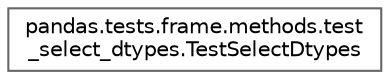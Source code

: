 digraph "Graphical Class Hierarchy"
{
 // LATEX_PDF_SIZE
  bgcolor="transparent";
  edge [fontname=Helvetica,fontsize=10,labelfontname=Helvetica,labelfontsize=10];
  node [fontname=Helvetica,fontsize=10,shape=box,height=0.2,width=0.4];
  rankdir="LR";
  Node0 [id="Node000000",label="pandas.tests.frame.methods.test\l_select_dtypes.TestSelectDtypes",height=0.2,width=0.4,color="grey40", fillcolor="white", style="filled",URL="$d7/d62/classpandas_1_1tests_1_1frame_1_1methods_1_1test__select__dtypes_1_1TestSelectDtypes.html",tooltip=" "];
}
